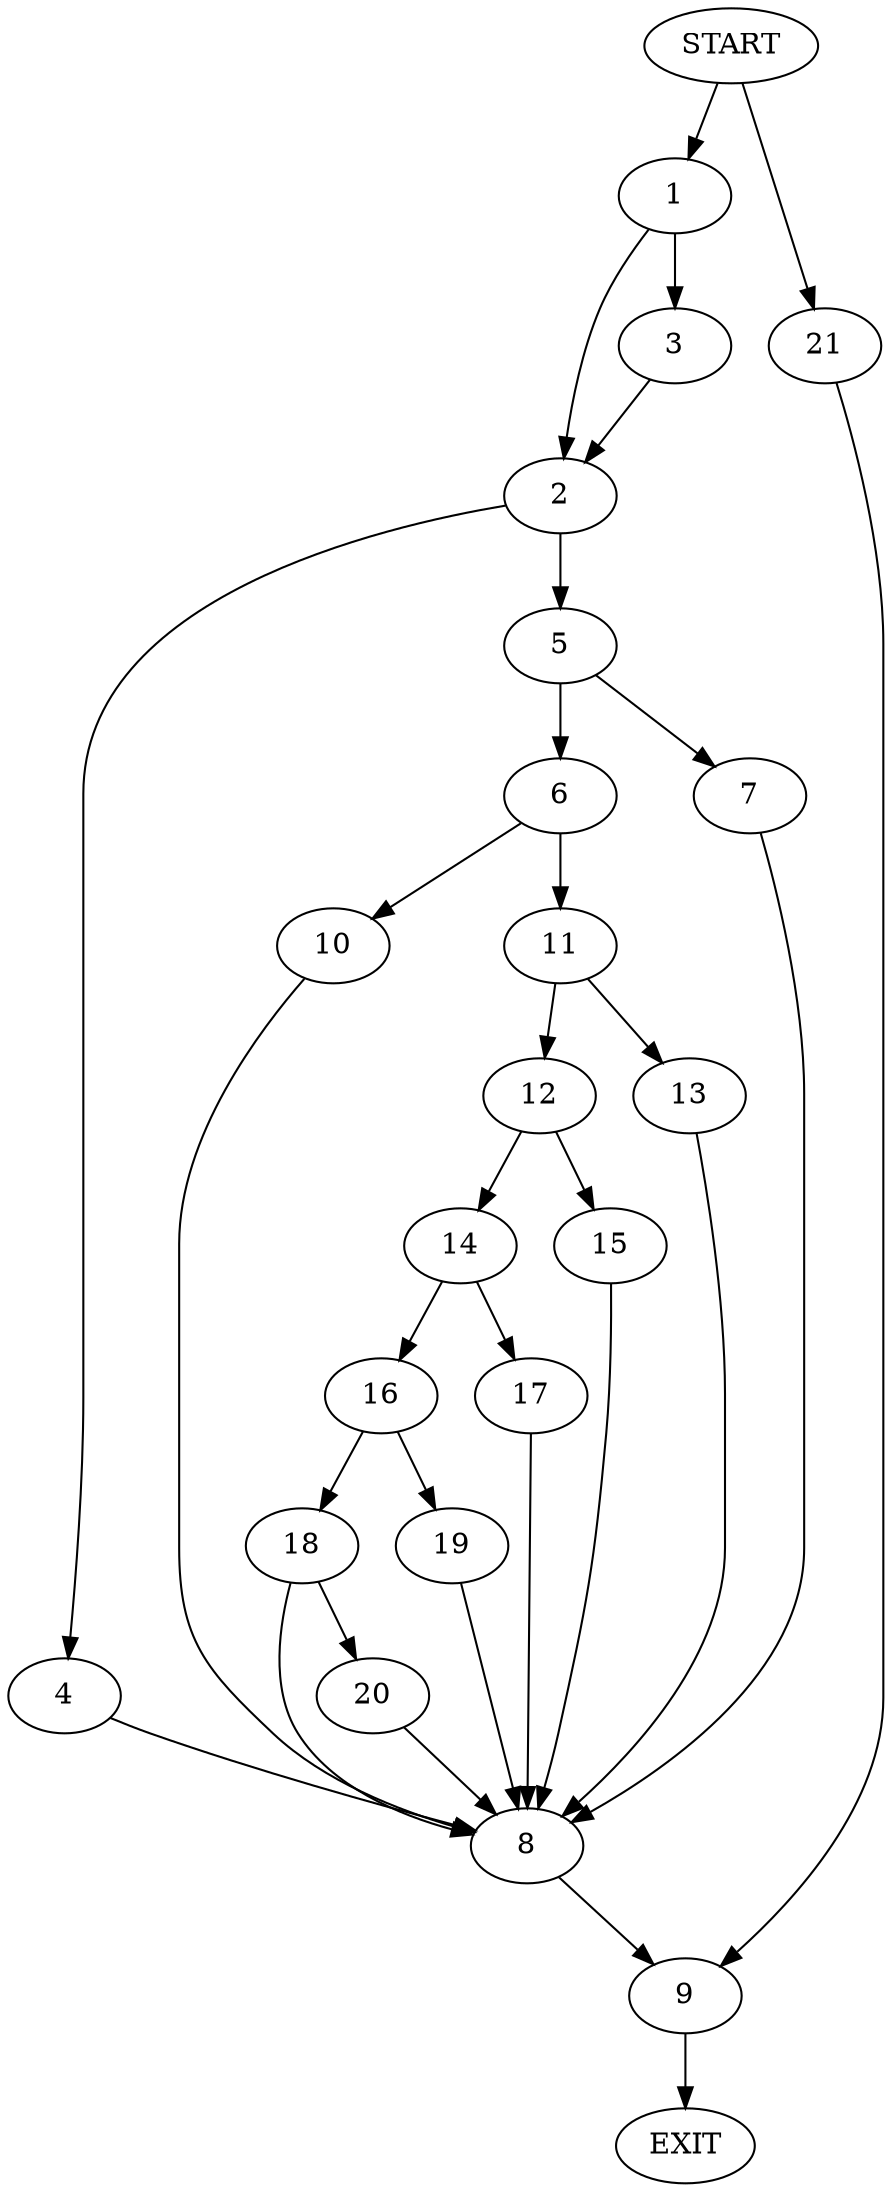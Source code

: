 digraph {
0 [label="START"]
22 [label="EXIT"]
0 -> 1
1 -> 2
1 -> 3
2 -> 4
2 -> 5
3 -> 2
5 -> 6
5 -> 7
4 -> 8
8 -> 9
7 -> 8
6 -> 10
6 -> 11
11 -> 12
11 -> 13
10 -> 8
13 -> 8
12 -> 14
12 -> 15
15 -> 8
14 -> 16
14 -> 17
16 -> 18
16 -> 19
17 -> 8
19 -> 8
18 -> 20
18 -> 8
20 -> 8
9 -> 22
0 -> 21
21 -> 9
}
